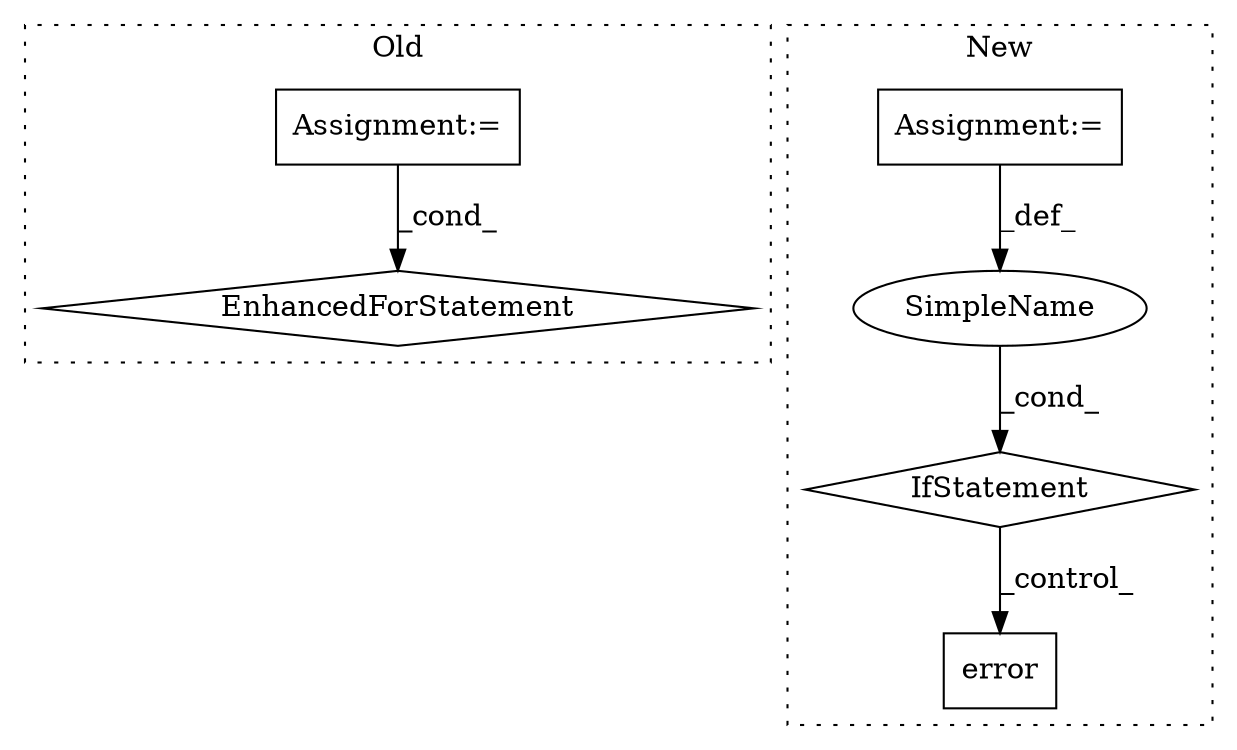 digraph G {
subgraph cluster0 {
1 [label="EnhancedForStatement" a="70" s="21726,21842" l="57,2" shape="diamond"];
6 [label="Assignment:=" a="7" s="21726,21842" l="57,2" shape="box"];
label = "Old";
style="dotted";
}
subgraph cluster1 {
2 [label="error" a="32" s="22872" l="7" shape="box"];
3 [label="IfStatement" a="25" s="22797,22845" l="14,2" shape="diamond"];
4 [label="SimpleName" a="42" s="" l="" shape="ellipse"];
5 [label="Assignment:=" a="7" s="21369" l="4" shape="box"];
label = "New";
style="dotted";
}
3 -> 2 [label="_control_"];
4 -> 3 [label="_cond_"];
5 -> 4 [label="_def_"];
6 -> 1 [label="_cond_"];
}